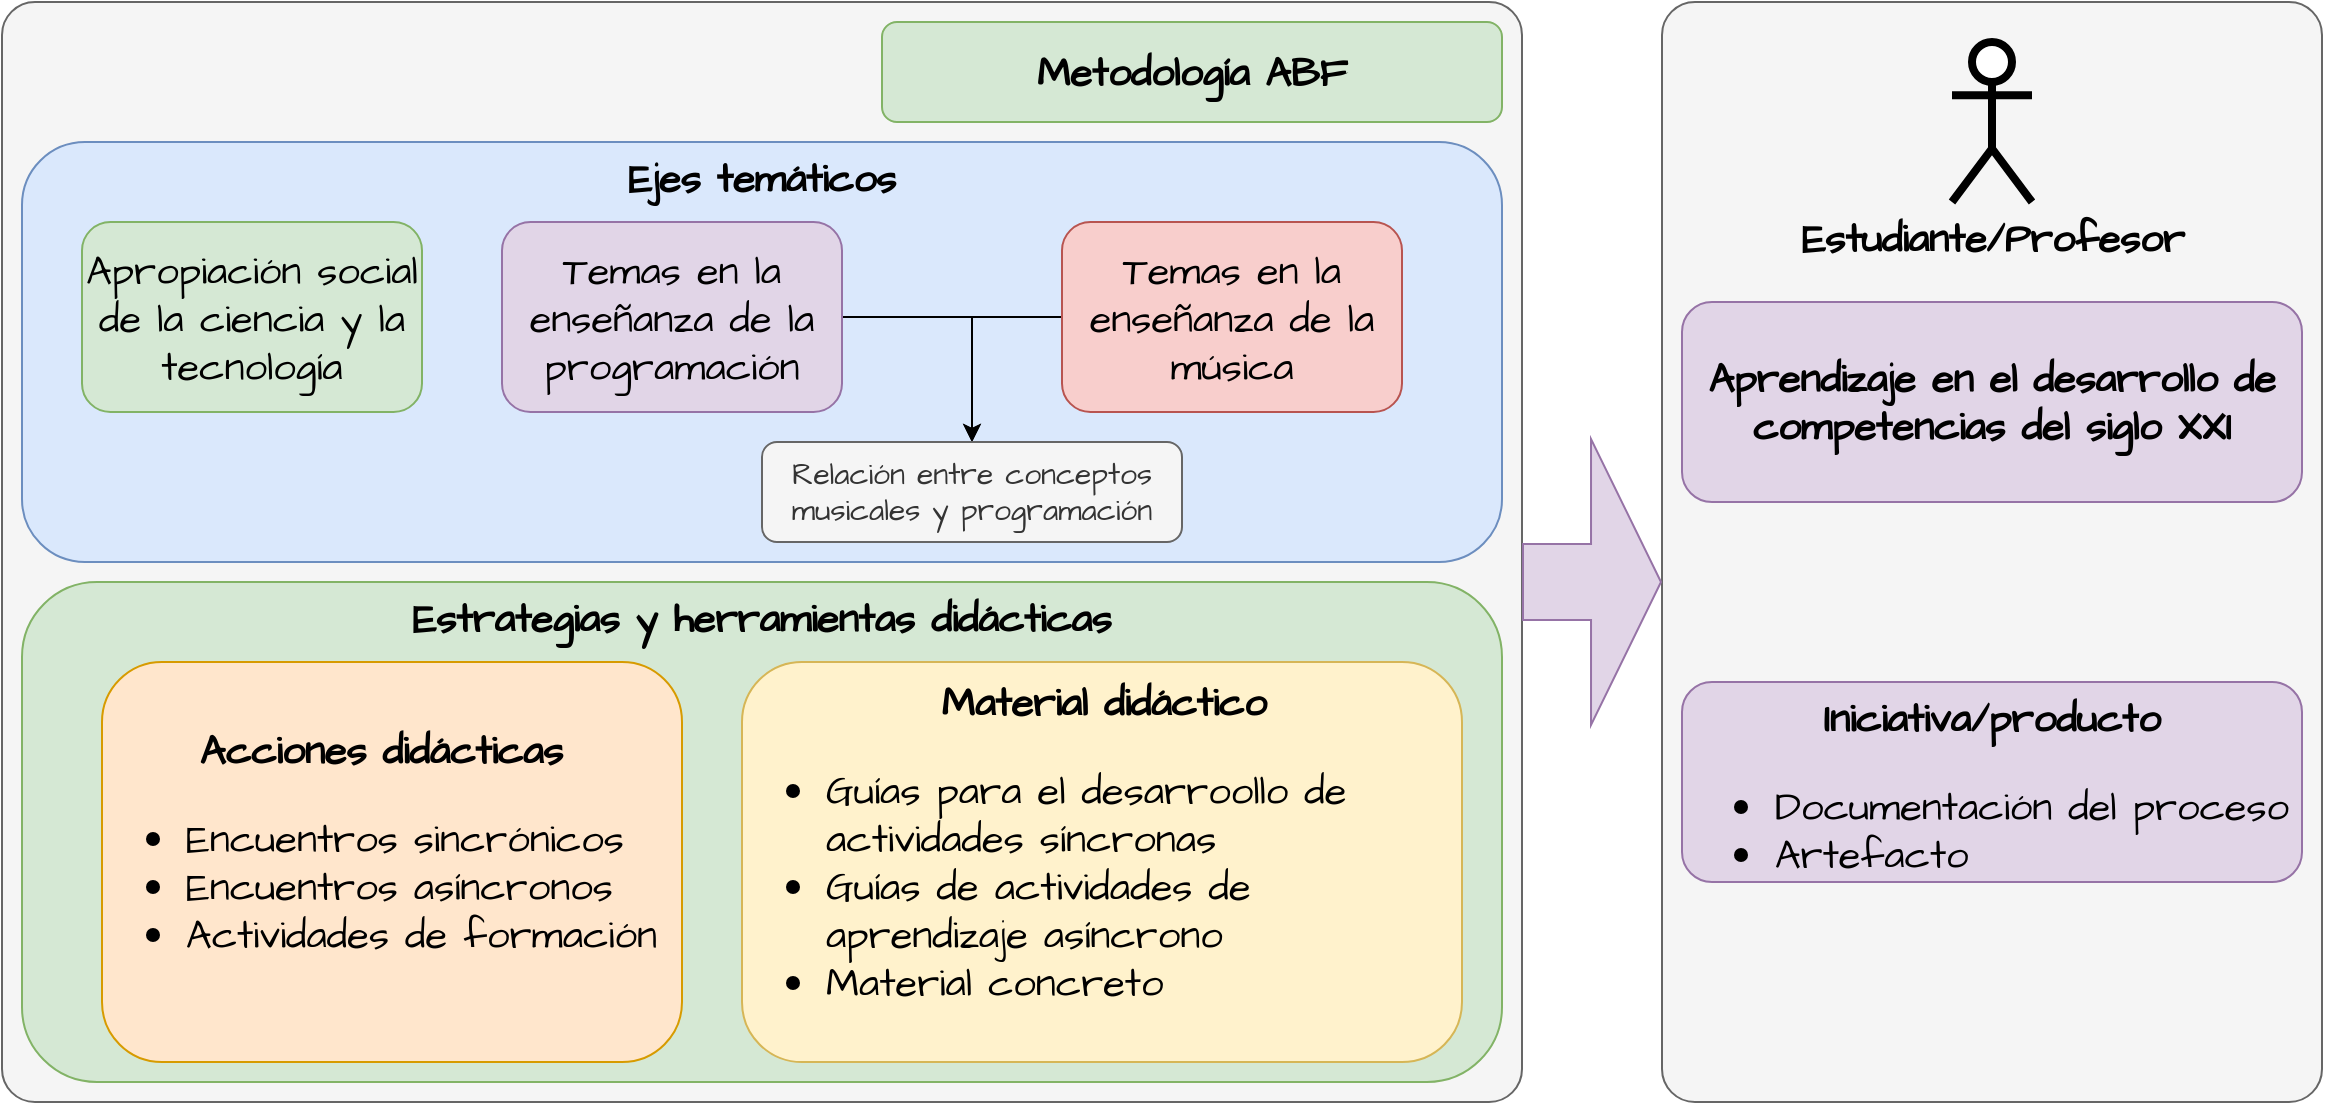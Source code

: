<mxfile version="22.1.18" type="device">
  <diagram name="producto" id="ObPCLliFK1BJr1rXw3gn">
    <mxGraphModel dx="1432" dy="1011" grid="1" gridSize="10" guides="1" tooltips="1" connect="1" arrows="1" fold="1" page="1" pageScale="1" pageWidth="1100" pageHeight="850" math="0" shadow="0">
      <root>
        <mxCell id="0" />
        <mxCell id="1" parent="0" />
        <mxCell id="9VNZWG8HXcgkewiwuiYr-17" value="" style="rounded=1;whiteSpace=wrap;html=1;hachureGap=4;fontFamily=Architects Daughter;fontSource=https%3A%2F%2Ffonts.googleapis.com%2Fcss%3Ffamily%3DArchitects%2BDaughter;fontSize=20;fillColor=#f5f5f5;fontColor=#333333;strokeColor=#666666;arcSize=3;" parent="1" vertex="1">
          <mxGeometry x="120" y="150" width="760" height="550" as="geometry" />
        </mxCell>
        <mxCell id="9VNZWG8HXcgkewiwuiYr-16" value="" style="rounded=1;whiteSpace=wrap;html=1;hachureGap=4;fontFamily=Architects Daughter;fontSource=https%3A%2F%2Ffonts.googleapis.com%2Fcss%3Ffamily%3DArchitects%2BDaughter;fontSize=20;fillColor=#f5f5f5;fontColor=#333333;strokeColor=#666666;arcSize=5;" parent="1" vertex="1">
          <mxGeometry x="950" y="150" width="330" height="550" as="geometry" />
        </mxCell>
        <mxCell id="9VNZWG8HXcgkewiwuiYr-1" value="Estrategias y herramientas didácticas" style="rounded=1;whiteSpace=wrap;html=1;hachureGap=4;fontFamily=Architects Daughter;fontSource=https%3A%2F%2Ffonts.googleapis.com%2Fcss%3Ffamily%3DArchitects%2BDaughter;fontSize=20;verticalAlign=top;fillColor=#d5e8d4;strokeColor=#82b366;fontStyle=1;" parent="1" vertex="1">
          <mxGeometry x="130" y="440" width="740" height="250" as="geometry" />
        </mxCell>
        <mxCell id="9VNZWG8HXcgkewiwuiYr-2" value="&lt;div style=&quot;text-align: center;&quot;&gt;&lt;b&gt;Material didáctico&lt;/b&gt;&lt;/div&gt;&lt;ul&gt;&lt;li&gt;Guías para el desarroollo de actividades síncronas&lt;/li&gt;&lt;li&gt;Guías de actividades de aprendizaje asíncrono&lt;/li&gt;&lt;li&gt;Material concreto&lt;/li&gt;&lt;/ul&gt;" style="rounded=1;whiteSpace=wrap;html=1;hachureGap=4;fontFamily=Architects Daughter;fontSource=https%3A%2F%2Ffonts.googleapis.com%2Fcss%3Ffamily%3DArchitects%2BDaughter;fontSize=20;align=left;fillColor=#fff2cc;strokeColor=#d6b656;" parent="1" vertex="1">
          <mxGeometry x="490" y="480" width="360" height="200" as="geometry" />
        </mxCell>
        <mxCell id="9VNZWG8HXcgkewiwuiYr-3" value="&lt;div style=&quot;text-align: center;&quot;&gt;&lt;b&gt;Acciones didácticas&lt;/b&gt;&lt;/div&gt;&lt;ul&gt;&lt;li&gt;Encuentros sincrónicos&lt;/li&gt;&lt;li&gt;Encuentros asíncronos&lt;/li&gt;&lt;li&gt;Actividades de formación&lt;/li&gt;&lt;/ul&gt;" style="rounded=1;whiteSpace=wrap;html=1;hachureGap=4;fontFamily=Architects Daughter;fontSource=https%3A%2F%2Ffonts.googleapis.com%2Fcss%3Ffamily%3DArchitects%2BDaughter;fontSize=20;align=left;fillColor=#ffe6cc;strokeColor=#d79b00;" parent="1" vertex="1">
          <mxGeometry x="170" y="480" width="290" height="200" as="geometry" />
        </mxCell>
        <mxCell id="9VNZWG8HXcgkewiwuiYr-4" value="Ejes temáticos" style="rounded=1;whiteSpace=wrap;html=1;hachureGap=4;fontFamily=Architects Daughter;fontSource=https%3A%2F%2Ffonts.googleapis.com%2Fcss%3Ffamily%3DArchitects%2BDaughter;fontSize=20;verticalAlign=top;fontStyle=1;fillColor=#dae8fc;strokeColor=#6c8ebf;" parent="1" vertex="1">
          <mxGeometry x="130" y="220" width="740" height="210" as="geometry" />
        </mxCell>
        <mxCell id="9VNZWG8HXcgkewiwuiYr-5" value="Apropiación social de la ciencia y la tecnología" style="rounded=1;whiteSpace=wrap;html=1;hachureGap=4;fontFamily=Architects Daughter;fontSource=https%3A%2F%2Ffonts.googleapis.com%2Fcss%3Ffamily%3DArchitects%2BDaughter;fontSize=20;fillColor=#d5e8d4;strokeColor=#82b366;" parent="1" vertex="1">
          <mxGeometry x="160" y="260" width="170" height="95" as="geometry" />
        </mxCell>
        <mxCell id="9VNZWG8HXcgkewiwuiYr-9" style="edgeStyle=orthogonalEdgeStyle;rounded=0;hachureGap=4;orthogonalLoop=1;jettySize=auto;html=1;exitX=0;exitY=0.5;exitDx=0;exitDy=0;fontFamily=Architects Daughter;fontSource=https%3A%2F%2Ffonts.googleapis.com%2Fcss%3Ffamily%3DArchitects%2BDaughter;fontSize=16;" parent="1" source="9VNZWG8HXcgkewiwuiYr-6" target="9VNZWG8HXcgkewiwuiYr-8" edge="1">
          <mxGeometry relative="1" as="geometry" />
        </mxCell>
        <mxCell id="9VNZWG8HXcgkewiwuiYr-6" value="Temas en la enseñanza de la música" style="rounded=1;whiteSpace=wrap;html=1;hachureGap=4;fontFamily=Architects Daughter;fontSource=https%3A%2F%2Ffonts.googleapis.com%2Fcss%3Ffamily%3DArchitects%2BDaughter;fontSize=20;fillColor=#f8cecc;strokeColor=#b85450;" parent="1" vertex="1">
          <mxGeometry x="650" y="260" width="170" height="95" as="geometry" />
        </mxCell>
        <mxCell id="9VNZWG8HXcgkewiwuiYr-10" style="edgeStyle=orthogonalEdgeStyle;rounded=0;hachureGap=4;orthogonalLoop=1;jettySize=auto;html=1;exitX=1;exitY=0.5;exitDx=0;exitDy=0;fontFamily=Architects Daughter;fontSource=https%3A%2F%2Ffonts.googleapis.com%2Fcss%3Ffamily%3DArchitects%2BDaughter;fontSize=16;entryX=0.5;entryY=0;entryDx=0;entryDy=0;" parent="1" source="9VNZWG8HXcgkewiwuiYr-7" target="9VNZWG8HXcgkewiwuiYr-8" edge="1">
          <mxGeometry relative="1" as="geometry">
            <mxPoint x="600" y="100" as="targetPoint" />
          </mxGeometry>
        </mxCell>
        <mxCell id="9VNZWG8HXcgkewiwuiYr-7" value="Temas en la enseñanza de la programación" style="rounded=1;whiteSpace=wrap;html=1;hachureGap=4;fontFamily=Architects Daughter;fontSource=https%3A%2F%2Ffonts.googleapis.com%2Fcss%3Ffamily%3DArchitects%2BDaughter;fontSize=20;fillColor=#e1d5e7;strokeColor=#9673a6;" parent="1" vertex="1">
          <mxGeometry x="370" y="260" width="170" height="95" as="geometry" />
        </mxCell>
        <mxCell id="9VNZWG8HXcgkewiwuiYr-8" value="Relación entre conceptos musicales y programación" style="rounded=1;whiteSpace=wrap;html=1;hachureGap=4;fontFamily=Architects Daughter;fontSource=https%3A%2F%2Ffonts.googleapis.com%2Fcss%3Ffamily%3DArchitects%2BDaughter;fontSize=15;fillColor=#f5f5f5;fontColor=#333333;strokeColor=#666666;" parent="1" vertex="1">
          <mxGeometry x="500" y="370" width="210" height="50" as="geometry" />
        </mxCell>
        <mxCell id="9VNZWG8HXcgkewiwuiYr-11" value="&lt;br&gt;&lt;b&gt;Iniciativa/producto&lt;/b&gt;&lt;br&gt;&lt;ul&gt;&lt;li style=&quot;text-align: left;&quot;&gt;Documentación del proceso&lt;/li&gt;&lt;li style=&quot;text-align: left;&quot;&gt;Artefacto&lt;/li&gt;&lt;/ul&gt;" style="rounded=1;whiteSpace=wrap;html=1;hachureGap=4;fontFamily=Architects Daughter;fontSource=https%3A%2F%2Ffonts.googleapis.com%2Fcss%3Ffamily%3DArchitects%2BDaughter;fontSize=20;fillColor=#e1d5e7;strokeColor=#9673a6;" parent="1" vertex="1">
          <mxGeometry x="960" y="490" width="310" height="100" as="geometry" />
        </mxCell>
        <mxCell id="9VNZWG8HXcgkewiwuiYr-12" value="Metodología ABF" style="rounded=1;whiteSpace=wrap;html=1;hachureGap=4;fontFamily=Architects Daughter;fontSource=https%3A%2F%2Ffonts.googleapis.com%2Fcss%3Ffamily%3DArchitects%2BDaughter;fontSize=20;fillColor=#d5e8d4;strokeColor=#82b366;fontStyle=1;" parent="1" vertex="1">
          <mxGeometry x="560" y="160" width="310" height="50" as="geometry" />
        </mxCell>
        <mxCell id="9VNZWG8HXcgkewiwuiYr-13" value="Aprendizaje en el desarrollo de competencias del siglo XXI" style="rounded=1;whiteSpace=wrap;html=1;hachureGap=4;fontFamily=Architects Daughter;fontSource=https%3A%2F%2Ffonts.googleapis.com%2Fcss%3Ffamily%3DArchitects%2BDaughter;fontSize=20;fillColor=#e1d5e7;strokeColor=#9673a6;fontStyle=1;" parent="1" vertex="1">
          <mxGeometry x="960" y="300" width="310" height="100" as="geometry" />
        </mxCell>
        <mxCell id="9VNZWG8HXcgkewiwuiYr-14" value="&lt;b&gt;Estudiante/Profesor&lt;/b&gt;" style="shape=umlActor;verticalLabelPosition=bottom;verticalAlign=top;html=1;outlineConnect=0;hachureGap=4;fontFamily=Architects Daughter;fontSource=https%3A%2F%2Ffonts.googleapis.com%2Fcss%3Ffamily%3DArchitects%2BDaughter;fontSize=20;strokeWidth=4;" parent="1" vertex="1">
          <mxGeometry x="1095" y="170" width="40" height="80" as="geometry" />
        </mxCell>
        <mxCell id="9VNZWG8HXcgkewiwuiYr-15" value="" style="shape=flexArrow;endArrow=classic;html=1;rounded=0;hachureGap=4;fontFamily=Architects Daughter;fontSource=https%3A%2F%2Ffonts.googleapis.com%2Fcss%3Ffamily%3DArchitects%2BDaughter;fontSize=16;endWidth=104;endSize=11.33;width=38;fillColor=#e1d5e7;strokeColor=#9673a6;" parent="1" edge="1">
          <mxGeometry width="50" height="50" relative="1" as="geometry">
            <mxPoint x="880" y="440" as="sourcePoint" />
            <mxPoint x="950" y="440" as="targetPoint" />
          </mxGeometry>
        </mxCell>
      </root>
    </mxGraphModel>
  </diagram>
</mxfile>

